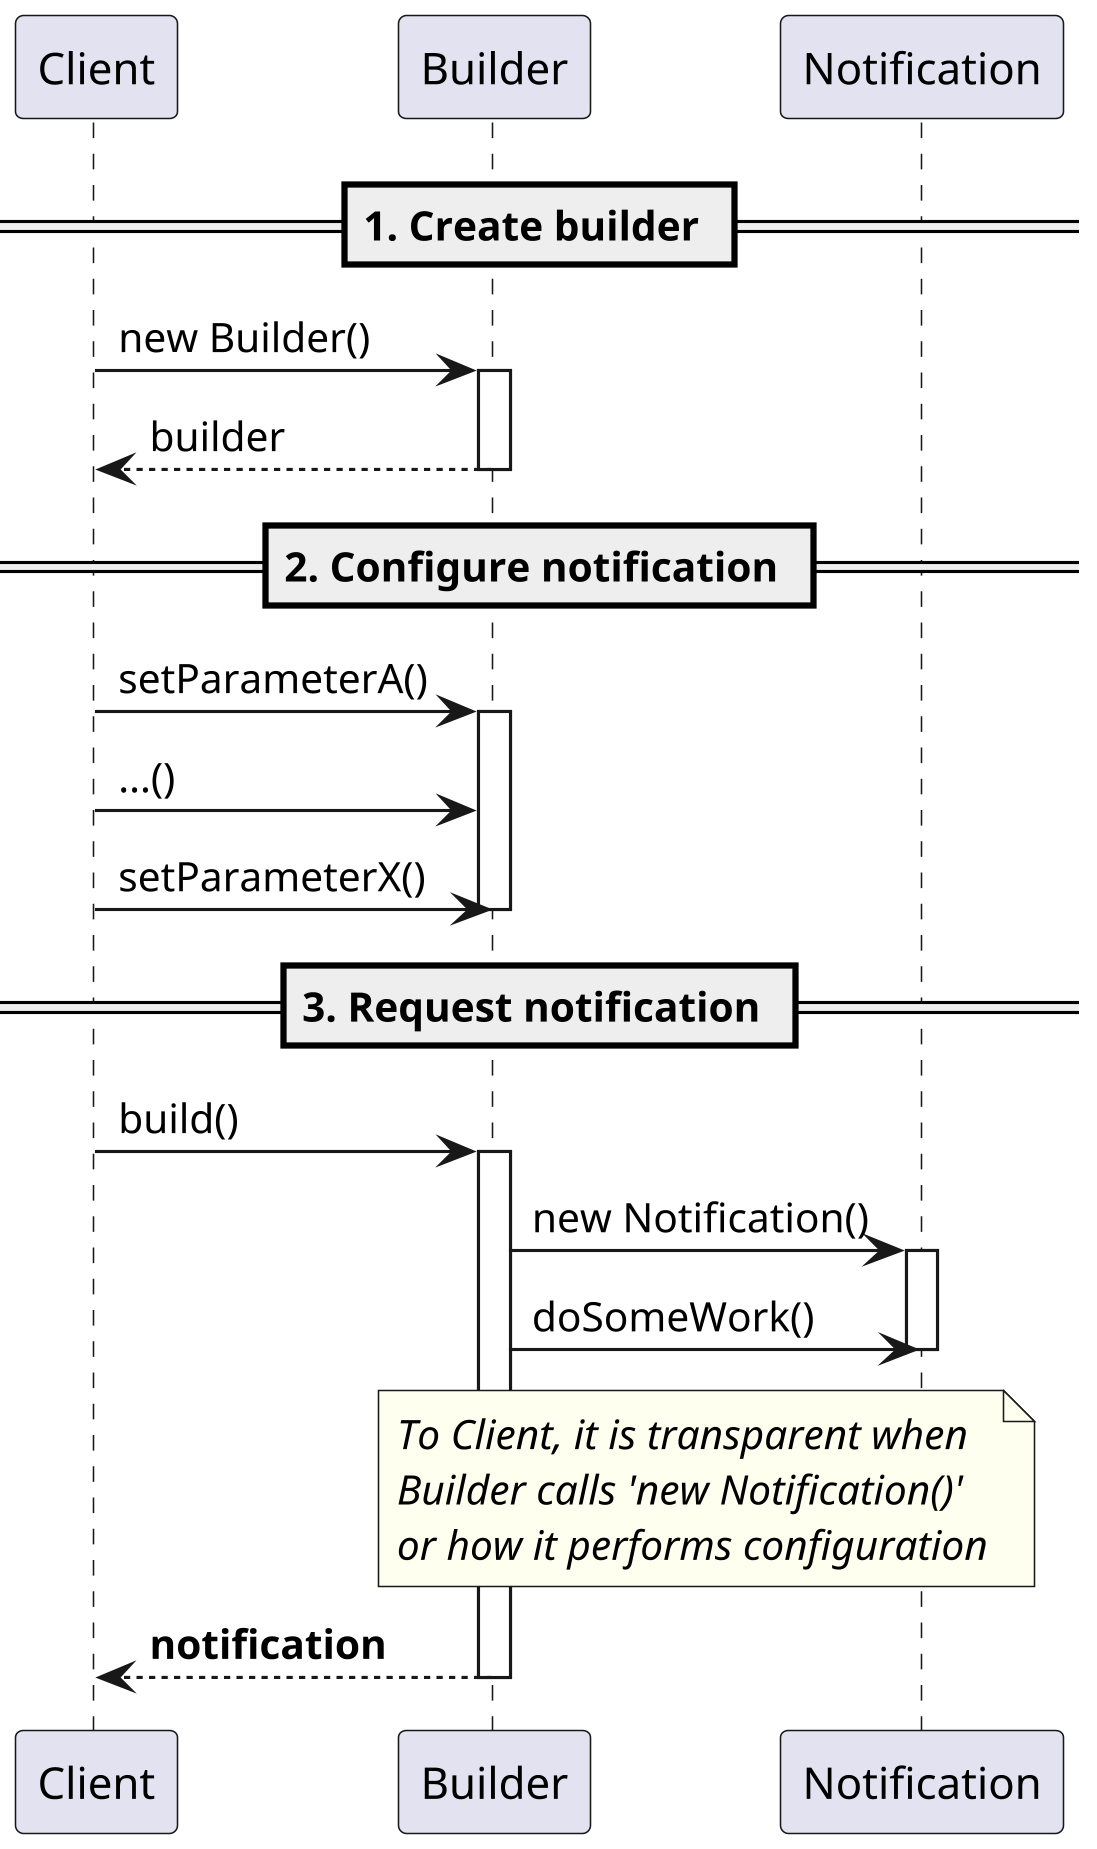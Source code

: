 @startuml builder_notification
skinparam dpi 300
skinparam classAttributeIconSize 0
hide empty members

== 1. Create builder ==
Client -> Builder: new Builder()
activate Builder
return builder
== 2. Configure notification ==
Client -> Builder: setParameterA()
activate Builder
Client -> Builder: ...()
Client -> Builder: setParameterX()
deactivate Builder
== 3. Request notification ==
Client -> Builder: build()
activate Builder
Builder -> Notification: new Notification()
activate Notification
Builder -> Notification: doSomeWork()
deactivate Notification
note over Builder, Notification #Ivory
    //To Client, it is transparent when//
    //Builder calls 'new Notification()'//
    //or how it performs configuration//
end note
return **notification**
@enduml